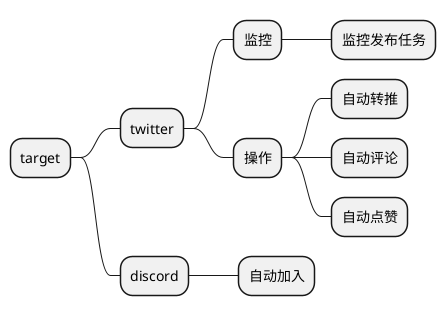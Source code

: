 @startmindmap
+ target
++ twitter
+++ 监控
++++ 监控发布任务
+++ 操作
++++ 自动转推
++++ 自动评论
++++ 自动点赞
++ discord
+++ 自动加入
@endmindmap